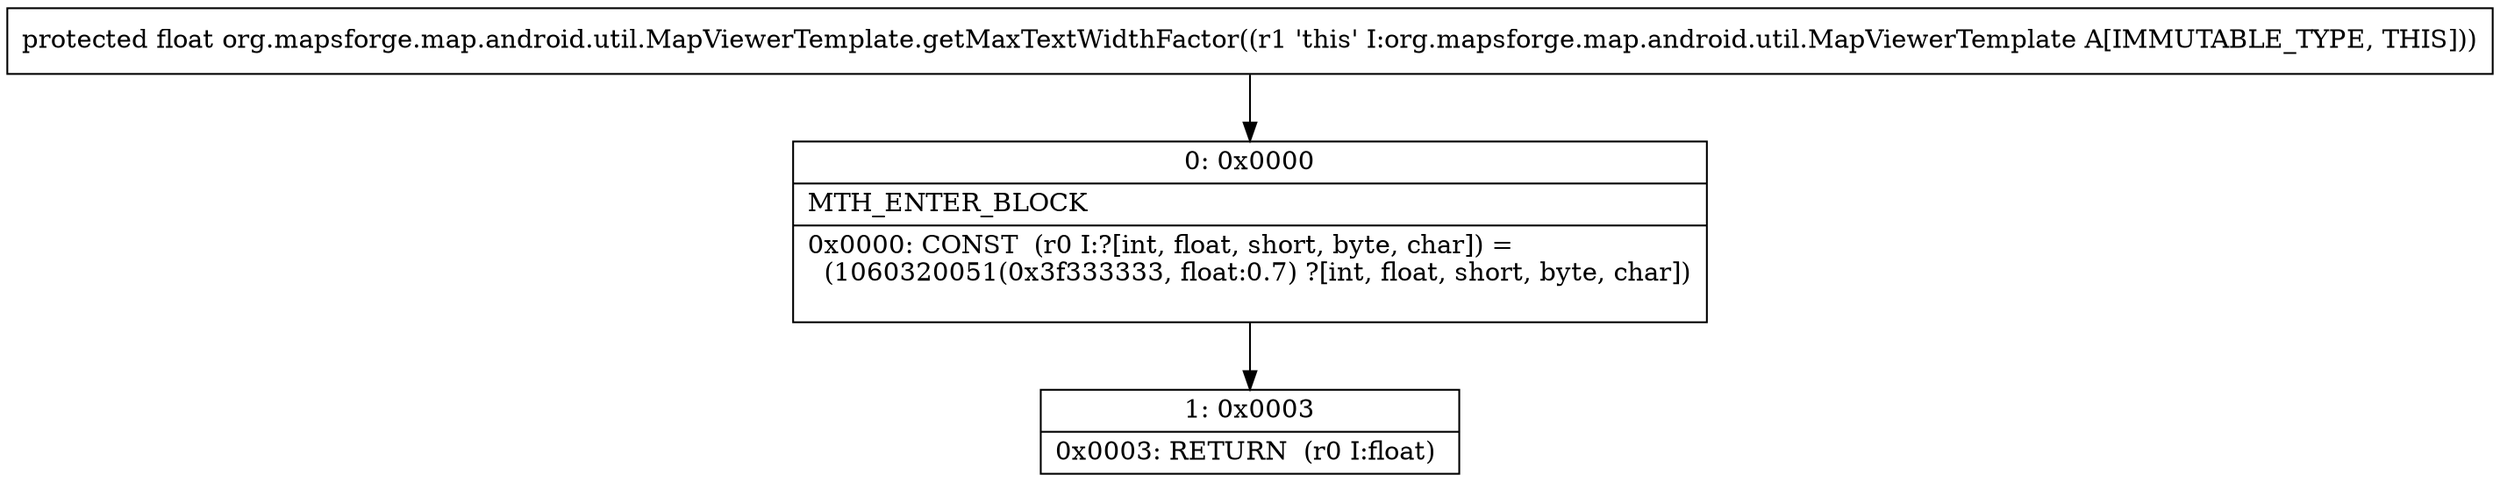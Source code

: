 digraph "CFG fororg.mapsforge.map.android.util.MapViewerTemplate.getMaxTextWidthFactor()F" {
Node_0 [shape=record,label="{0\:\ 0x0000|MTH_ENTER_BLOCK\l|0x0000: CONST  (r0 I:?[int, float, short, byte, char]) = \l  (1060320051(0x3f333333, float:0.7) ?[int, float, short, byte, char])\l \l}"];
Node_1 [shape=record,label="{1\:\ 0x0003|0x0003: RETURN  (r0 I:float) \l}"];
MethodNode[shape=record,label="{protected float org.mapsforge.map.android.util.MapViewerTemplate.getMaxTextWidthFactor((r1 'this' I:org.mapsforge.map.android.util.MapViewerTemplate A[IMMUTABLE_TYPE, THIS])) }"];
MethodNode -> Node_0;
Node_0 -> Node_1;
}

